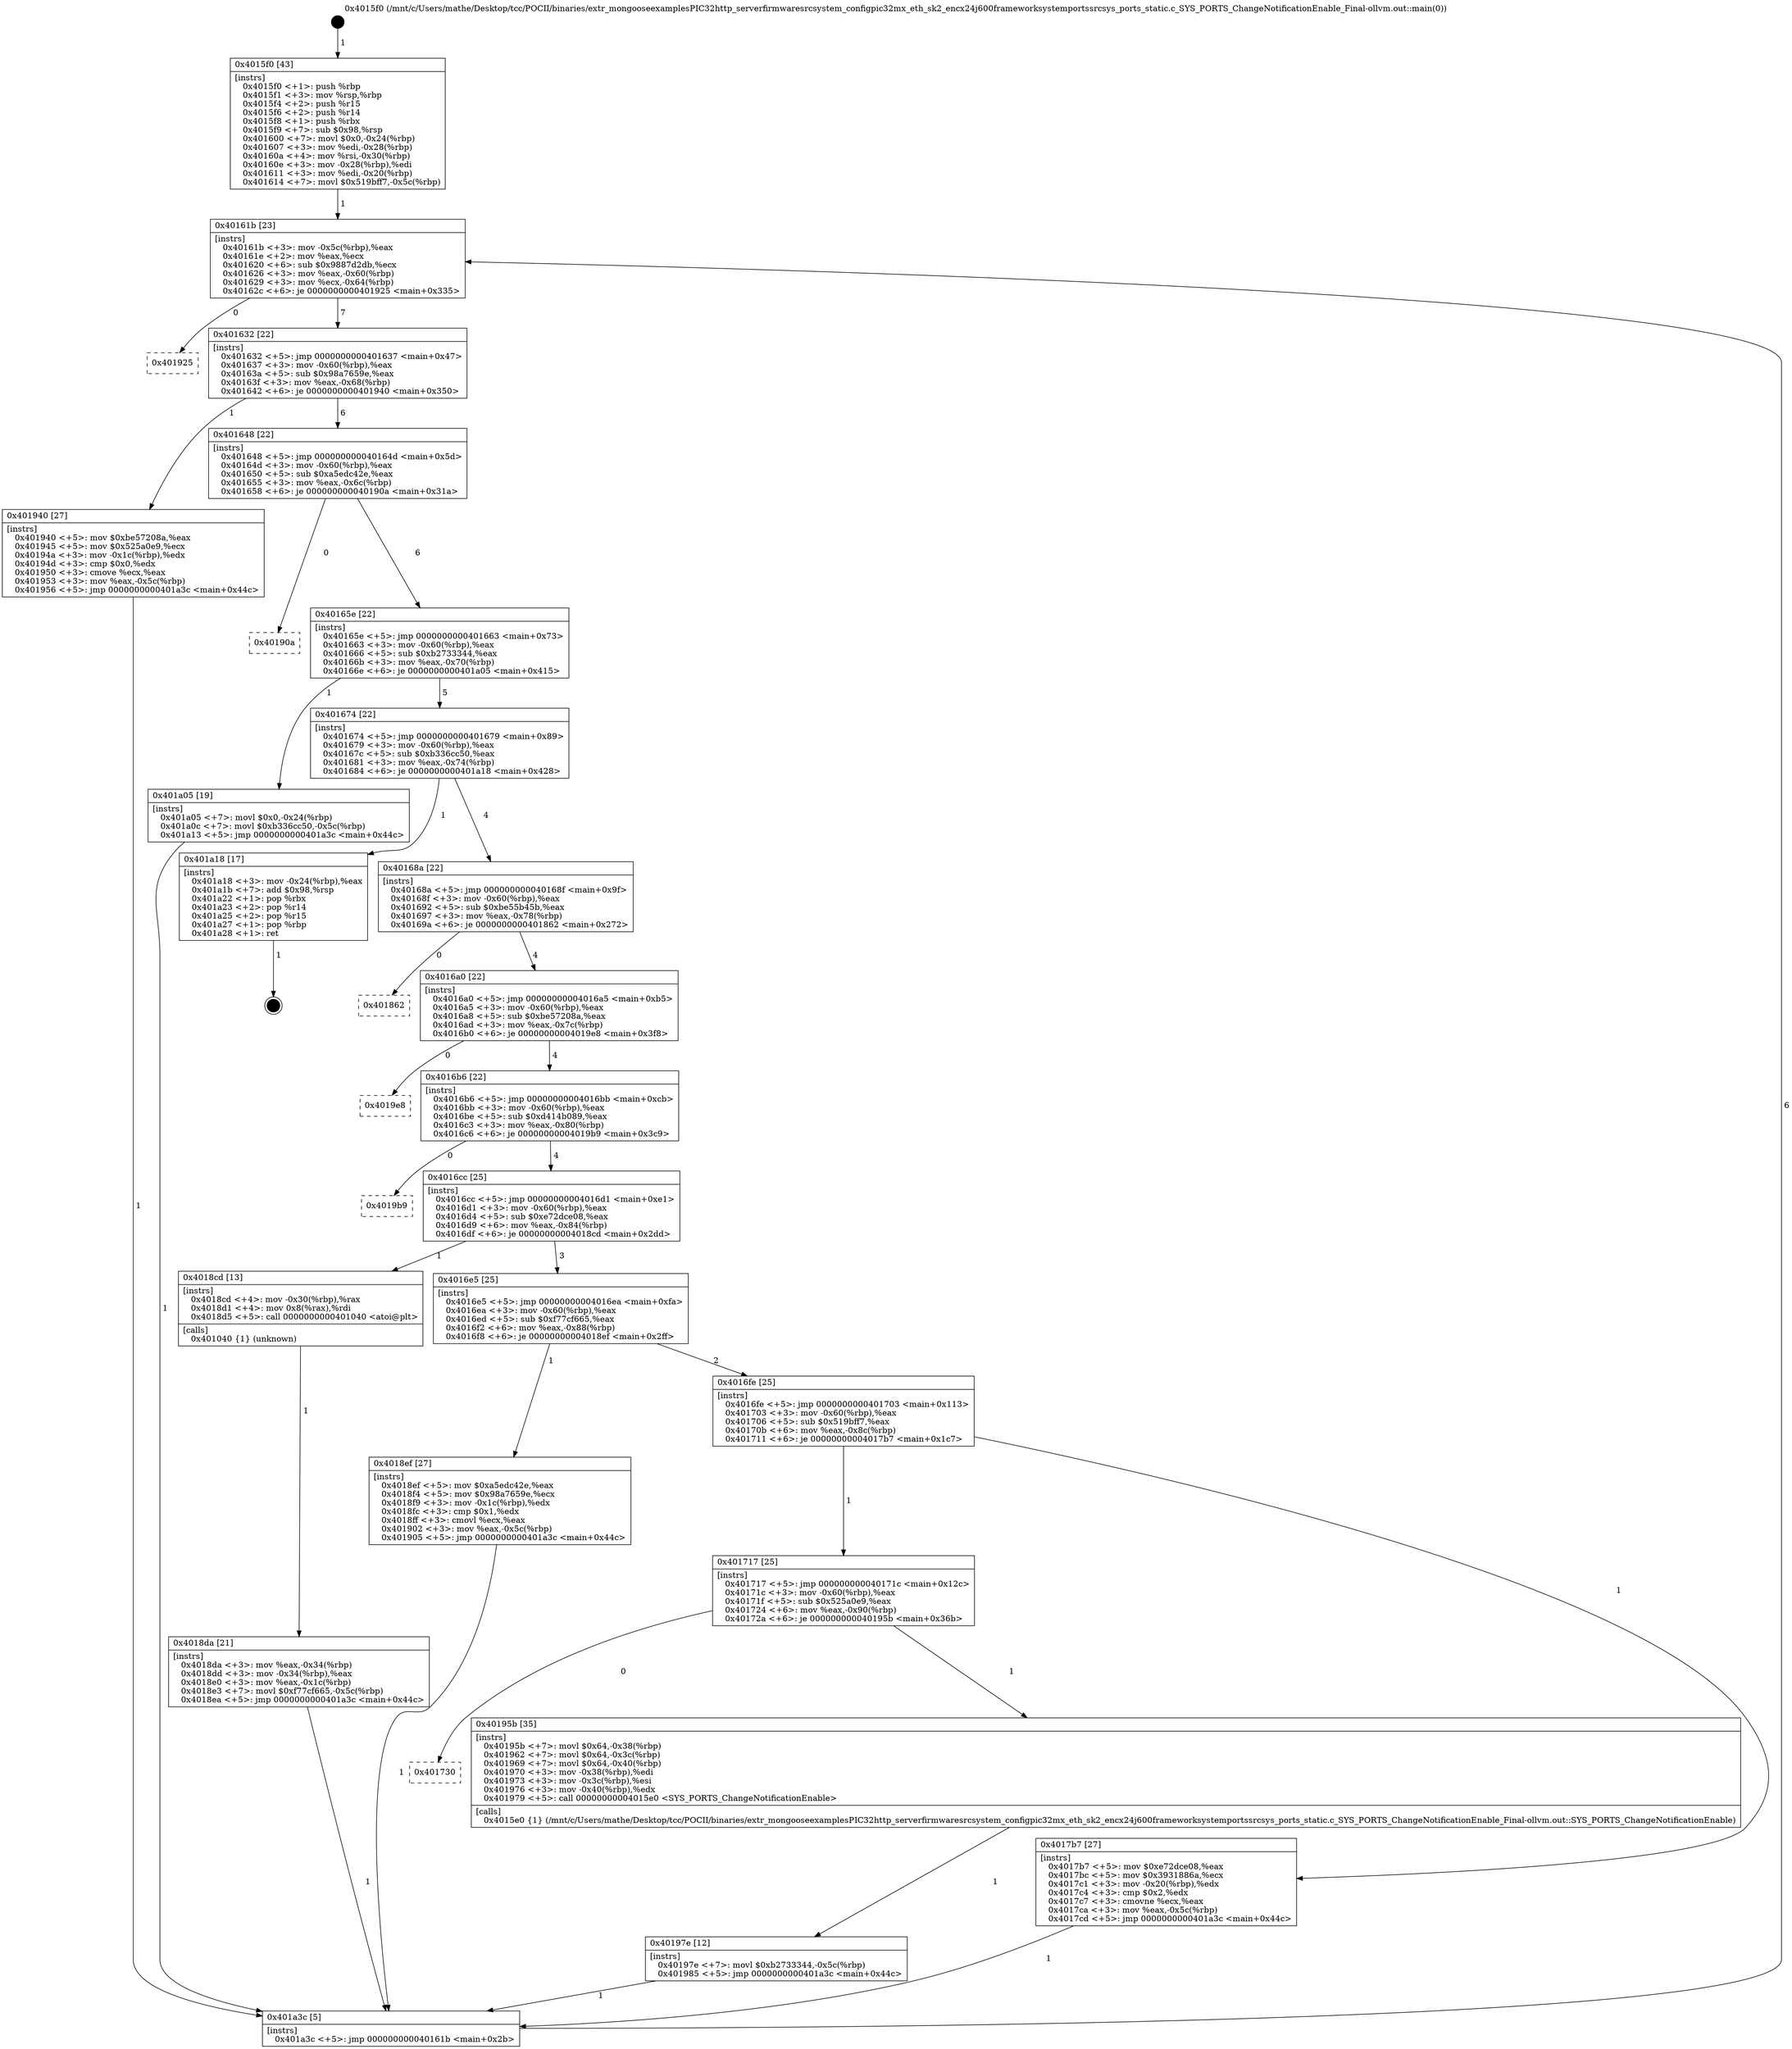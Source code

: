 digraph "0x4015f0" {
  label = "0x4015f0 (/mnt/c/Users/mathe/Desktop/tcc/POCII/binaries/extr_mongooseexamplesPIC32http_serverfirmwaresrcsystem_configpic32mx_eth_sk2_encx24j600frameworksystemportssrcsys_ports_static.c_SYS_PORTS_ChangeNotificationEnable_Final-ollvm.out::main(0))"
  labelloc = "t"
  node[shape=record]

  Entry [label="",width=0.3,height=0.3,shape=circle,fillcolor=black,style=filled]
  "0x40161b" [label="{
     0x40161b [23]\l
     | [instrs]\l
     &nbsp;&nbsp;0x40161b \<+3\>: mov -0x5c(%rbp),%eax\l
     &nbsp;&nbsp;0x40161e \<+2\>: mov %eax,%ecx\l
     &nbsp;&nbsp;0x401620 \<+6\>: sub $0x9887d2db,%ecx\l
     &nbsp;&nbsp;0x401626 \<+3\>: mov %eax,-0x60(%rbp)\l
     &nbsp;&nbsp;0x401629 \<+3\>: mov %ecx,-0x64(%rbp)\l
     &nbsp;&nbsp;0x40162c \<+6\>: je 0000000000401925 \<main+0x335\>\l
  }"]
  "0x401925" [label="{
     0x401925\l
  }", style=dashed]
  "0x401632" [label="{
     0x401632 [22]\l
     | [instrs]\l
     &nbsp;&nbsp;0x401632 \<+5\>: jmp 0000000000401637 \<main+0x47\>\l
     &nbsp;&nbsp;0x401637 \<+3\>: mov -0x60(%rbp),%eax\l
     &nbsp;&nbsp;0x40163a \<+5\>: sub $0x98a7659e,%eax\l
     &nbsp;&nbsp;0x40163f \<+3\>: mov %eax,-0x68(%rbp)\l
     &nbsp;&nbsp;0x401642 \<+6\>: je 0000000000401940 \<main+0x350\>\l
  }"]
  Exit [label="",width=0.3,height=0.3,shape=circle,fillcolor=black,style=filled,peripheries=2]
  "0x401940" [label="{
     0x401940 [27]\l
     | [instrs]\l
     &nbsp;&nbsp;0x401940 \<+5\>: mov $0xbe57208a,%eax\l
     &nbsp;&nbsp;0x401945 \<+5\>: mov $0x525a0e9,%ecx\l
     &nbsp;&nbsp;0x40194a \<+3\>: mov -0x1c(%rbp),%edx\l
     &nbsp;&nbsp;0x40194d \<+3\>: cmp $0x0,%edx\l
     &nbsp;&nbsp;0x401950 \<+3\>: cmove %ecx,%eax\l
     &nbsp;&nbsp;0x401953 \<+3\>: mov %eax,-0x5c(%rbp)\l
     &nbsp;&nbsp;0x401956 \<+5\>: jmp 0000000000401a3c \<main+0x44c\>\l
  }"]
  "0x401648" [label="{
     0x401648 [22]\l
     | [instrs]\l
     &nbsp;&nbsp;0x401648 \<+5\>: jmp 000000000040164d \<main+0x5d\>\l
     &nbsp;&nbsp;0x40164d \<+3\>: mov -0x60(%rbp),%eax\l
     &nbsp;&nbsp;0x401650 \<+5\>: sub $0xa5edc42e,%eax\l
     &nbsp;&nbsp;0x401655 \<+3\>: mov %eax,-0x6c(%rbp)\l
     &nbsp;&nbsp;0x401658 \<+6\>: je 000000000040190a \<main+0x31a\>\l
  }"]
  "0x40197e" [label="{
     0x40197e [12]\l
     | [instrs]\l
     &nbsp;&nbsp;0x40197e \<+7\>: movl $0xb2733344,-0x5c(%rbp)\l
     &nbsp;&nbsp;0x401985 \<+5\>: jmp 0000000000401a3c \<main+0x44c\>\l
  }"]
  "0x40190a" [label="{
     0x40190a\l
  }", style=dashed]
  "0x40165e" [label="{
     0x40165e [22]\l
     | [instrs]\l
     &nbsp;&nbsp;0x40165e \<+5\>: jmp 0000000000401663 \<main+0x73\>\l
     &nbsp;&nbsp;0x401663 \<+3\>: mov -0x60(%rbp),%eax\l
     &nbsp;&nbsp;0x401666 \<+5\>: sub $0xb2733344,%eax\l
     &nbsp;&nbsp;0x40166b \<+3\>: mov %eax,-0x70(%rbp)\l
     &nbsp;&nbsp;0x40166e \<+6\>: je 0000000000401a05 \<main+0x415\>\l
  }"]
  "0x401730" [label="{
     0x401730\l
  }", style=dashed]
  "0x401a05" [label="{
     0x401a05 [19]\l
     | [instrs]\l
     &nbsp;&nbsp;0x401a05 \<+7\>: movl $0x0,-0x24(%rbp)\l
     &nbsp;&nbsp;0x401a0c \<+7\>: movl $0xb336cc50,-0x5c(%rbp)\l
     &nbsp;&nbsp;0x401a13 \<+5\>: jmp 0000000000401a3c \<main+0x44c\>\l
  }"]
  "0x401674" [label="{
     0x401674 [22]\l
     | [instrs]\l
     &nbsp;&nbsp;0x401674 \<+5\>: jmp 0000000000401679 \<main+0x89\>\l
     &nbsp;&nbsp;0x401679 \<+3\>: mov -0x60(%rbp),%eax\l
     &nbsp;&nbsp;0x40167c \<+5\>: sub $0xb336cc50,%eax\l
     &nbsp;&nbsp;0x401681 \<+3\>: mov %eax,-0x74(%rbp)\l
     &nbsp;&nbsp;0x401684 \<+6\>: je 0000000000401a18 \<main+0x428\>\l
  }"]
  "0x40195b" [label="{
     0x40195b [35]\l
     | [instrs]\l
     &nbsp;&nbsp;0x40195b \<+7\>: movl $0x64,-0x38(%rbp)\l
     &nbsp;&nbsp;0x401962 \<+7\>: movl $0x64,-0x3c(%rbp)\l
     &nbsp;&nbsp;0x401969 \<+7\>: movl $0x64,-0x40(%rbp)\l
     &nbsp;&nbsp;0x401970 \<+3\>: mov -0x38(%rbp),%edi\l
     &nbsp;&nbsp;0x401973 \<+3\>: mov -0x3c(%rbp),%esi\l
     &nbsp;&nbsp;0x401976 \<+3\>: mov -0x40(%rbp),%edx\l
     &nbsp;&nbsp;0x401979 \<+5\>: call 00000000004015e0 \<SYS_PORTS_ChangeNotificationEnable\>\l
     | [calls]\l
     &nbsp;&nbsp;0x4015e0 \{1\} (/mnt/c/Users/mathe/Desktop/tcc/POCII/binaries/extr_mongooseexamplesPIC32http_serverfirmwaresrcsystem_configpic32mx_eth_sk2_encx24j600frameworksystemportssrcsys_ports_static.c_SYS_PORTS_ChangeNotificationEnable_Final-ollvm.out::SYS_PORTS_ChangeNotificationEnable)\l
  }"]
  "0x401a18" [label="{
     0x401a18 [17]\l
     | [instrs]\l
     &nbsp;&nbsp;0x401a18 \<+3\>: mov -0x24(%rbp),%eax\l
     &nbsp;&nbsp;0x401a1b \<+7\>: add $0x98,%rsp\l
     &nbsp;&nbsp;0x401a22 \<+1\>: pop %rbx\l
     &nbsp;&nbsp;0x401a23 \<+2\>: pop %r14\l
     &nbsp;&nbsp;0x401a25 \<+2\>: pop %r15\l
     &nbsp;&nbsp;0x401a27 \<+1\>: pop %rbp\l
     &nbsp;&nbsp;0x401a28 \<+1\>: ret\l
  }"]
  "0x40168a" [label="{
     0x40168a [22]\l
     | [instrs]\l
     &nbsp;&nbsp;0x40168a \<+5\>: jmp 000000000040168f \<main+0x9f\>\l
     &nbsp;&nbsp;0x40168f \<+3\>: mov -0x60(%rbp),%eax\l
     &nbsp;&nbsp;0x401692 \<+5\>: sub $0xbe55b45b,%eax\l
     &nbsp;&nbsp;0x401697 \<+3\>: mov %eax,-0x78(%rbp)\l
     &nbsp;&nbsp;0x40169a \<+6\>: je 0000000000401862 \<main+0x272\>\l
  }"]
  "0x4018da" [label="{
     0x4018da [21]\l
     | [instrs]\l
     &nbsp;&nbsp;0x4018da \<+3\>: mov %eax,-0x34(%rbp)\l
     &nbsp;&nbsp;0x4018dd \<+3\>: mov -0x34(%rbp),%eax\l
     &nbsp;&nbsp;0x4018e0 \<+3\>: mov %eax,-0x1c(%rbp)\l
     &nbsp;&nbsp;0x4018e3 \<+7\>: movl $0xf77cf665,-0x5c(%rbp)\l
     &nbsp;&nbsp;0x4018ea \<+5\>: jmp 0000000000401a3c \<main+0x44c\>\l
  }"]
  "0x401862" [label="{
     0x401862\l
  }", style=dashed]
  "0x4016a0" [label="{
     0x4016a0 [22]\l
     | [instrs]\l
     &nbsp;&nbsp;0x4016a0 \<+5\>: jmp 00000000004016a5 \<main+0xb5\>\l
     &nbsp;&nbsp;0x4016a5 \<+3\>: mov -0x60(%rbp),%eax\l
     &nbsp;&nbsp;0x4016a8 \<+5\>: sub $0xbe57208a,%eax\l
     &nbsp;&nbsp;0x4016ad \<+3\>: mov %eax,-0x7c(%rbp)\l
     &nbsp;&nbsp;0x4016b0 \<+6\>: je 00000000004019e8 \<main+0x3f8\>\l
  }"]
  "0x4015f0" [label="{
     0x4015f0 [43]\l
     | [instrs]\l
     &nbsp;&nbsp;0x4015f0 \<+1\>: push %rbp\l
     &nbsp;&nbsp;0x4015f1 \<+3\>: mov %rsp,%rbp\l
     &nbsp;&nbsp;0x4015f4 \<+2\>: push %r15\l
     &nbsp;&nbsp;0x4015f6 \<+2\>: push %r14\l
     &nbsp;&nbsp;0x4015f8 \<+1\>: push %rbx\l
     &nbsp;&nbsp;0x4015f9 \<+7\>: sub $0x98,%rsp\l
     &nbsp;&nbsp;0x401600 \<+7\>: movl $0x0,-0x24(%rbp)\l
     &nbsp;&nbsp;0x401607 \<+3\>: mov %edi,-0x28(%rbp)\l
     &nbsp;&nbsp;0x40160a \<+4\>: mov %rsi,-0x30(%rbp)\l
     &nbsp;&nbsp;0x40160e \<+3\>: mov -0x28(%rbp),%edi\l
     &nbsp;&nbsp;0x401611 \<+3\>: mov %edi,-0x20(%rbp)\l
     &nbsp;&nbsp;0x401614 \<+7\>: movl $0x519bff7,-0x5c(%rbp)\l
  }"]
  "0x4019e8" [label="{
     0x4019e8\l
  }", style=dashed]
  "0x4016b6" [label="{
     0x4016b6 [22]\l
     | [instrs]\l
     &nbsp;&nbsp;0x4016b6 \<+5\>: jmp 00000000004016bb \<main+0xcb\>\l
     &nbsp;&nbsp;0x4016bb \<+3\>: mov -0x60(%rbp),%eax\l
     &nbsp;&nbsp;0x4016be \<+5\>: sub $0xd414b089,%eax\l
     &nbsp;&nbsp;0x4016c3 \<+3\>: mov %eax,-0x80(%rbp)\l
     &nbsp;&nbsp;0x4016c6 \<+6\>: je 00000000004019b9 \<main+0x3c9\>\l
  }"]
  "0x401a3c" [label="{
     0x401a3c [5]\l
     | [instrs]\l
     &nbsp;&nbsp;0x401a3c \<+5\>: jmp 000000000040161b \<main+0x2b\>\l
  }"]
  "0x4019b9" [label="{
     0x4019b9\l
  }", style=dashed]
  "0x4016cc" [label="{
     0x4016cc [25]\l
     | [instrs]\l
     &nbsp;&nbsp;0x4016cc \<+5\>: jmp 00000000004016d1 \<main+0xe1\>\l
     &nbsp;&nbsp;0x4016d1 \<+3\>: mov -0x60(%rbp),%eax\l
     &nbsp;&nbsp;0x4016d4 \<+5\>: sub $0xe72dce08,%eax\l
     &nbsp;&nbsp;0x4016d9 \<+6\>: mov %eax,-0x84(%rbp)\l
     &nbsp;&nbsp;0x4016df \<+6\>: je 00000000004018cd \<main+0x2dd\>\l
  }"]
  "0x401717" [label="{
     0x401717 [25]\l
     | [instrs]\l
     &nbsp;&nbsp;0x401717 \<+5\>: jmp 000000000040171c \<main+0x12c\>\l
     &nbsp;&nbsp;0x40171c \<+3\>: mov -0x60(%rbp),%eax\l
     &nbsp;&nbsp;0x40171f \<+5\>: sub $0x525a0e9,%eax\l
     &nbsp;&nbsp;0x401724 \<+6\>: mov %eax,-0x90(%rbp)\l
     &nbsp;&nbsp;0x40172a \<+6\>: je 000000000040195b \<main+0x36b\>\l
  }"]
  "0x4018cd" [label="{
     0x4018cd [13]\l
     | [instrs]\l
     &nbsp;&nbsp;0x4018cd \<+4\>: mov -0x30(%rbp),%rax\l
     &nbsp;&nbsp;0x4018d1 \<+4\>: mov 0x8(%rax),%rdi\l
     &nbsp;&nbsp;0x4018d5 \<+5\>: call 0000000000401040 \<atoi@plt\>\l
     | [calls]\l
     &nbsp;&nbsp;0x401040 \{1\} (unknown)\l
  }"]
  "0x4016e5" [label="{
     0x4016e5 [25]\l
     | [instrs]\l
     &nbsp;&nbsp;0x4016e5 \<+5\>: jmp 00000000004016ea \<main+0xfa\>\l
     &nbsp;&nbsp;0x4016ea \<+3\>: mov -0x60(%rbp),%eax\l
     &nbsp;&nbsp;0x4016ed \<+5\>: sub $0xf77cf665,%eax\l
     &nbsp;&nbsp;0x4016f2 \<+6\>: mov %eax,-0x88(%rbp)\l
     &nbsp;&nbsp;0x4016f8 \<+6\>: je 00000000004018ef \<main+0x2ff\>\l
  }"]
  "0x4017b7" [label="{
     0x4017b7 [27]\l
     | [instrs]\l
     &nbsp;&nbsp;0x4017b7 \<+5\>: mov $0xe72dce08,%eax\l
     &nbsp;&nbsp;0x4017bc \<+5\>: mov $0x3931886a,%ecx\l
     &nbsp;&nbsp;0x4017c1 \<+3\>: mov -0x20(%rbp),%edx\l
     &nbsp;&nbsp;0x4017c4 \<+3\>: cmp $0x2,%edx\l
     &nbsp;&nbsp;0x4017c7 \<+3\>: cmovne %ecx,%eax\l
     &nbsp;&nbsp;0x4017ca \<+3\>: mov %eax,-0x5c(%rbp)\l
     &nbsp;&nbsp;0x4017cd \<+5\>: jmp 0000000000401a3c \<main+0x44c\>\l
  }"]
  "0x4018ef" [label="{
     0x4018ef [27]\l
     | [instrs]\l
     &nbsp;&nbsp;0x4018ef \<+5\>: mov $0xa5edc42e,%eax\l
     &nbsp;&nbsp;0x4018f4 \<+5\>: mov $0x98a7659e,%ecx\l
     &nbsp;&nbsp;0x4018f9 \<+3\>: mov -0x1c(%rbp),%edx\l
     &nbsp;&nbsp;0x4018fc \<+3\>: cmp $0x1,%edx\l
     &nbsp;&nbsp;0x4018ff \<+3\>: cmovl %ecx,%eax\l
     &nbsp;&nbsp;0x401902 \<+3\>: mov %eax,-0x5c(%rbp)\l
     &nbsp;&nbsp;0x401905 \<+5\>: jmp 0000000000401a3c \<main+0x44c\>\l
  }"]
  "0x4016fe" [label="{
     0x4016fe [25]\l
     | [instrs]\l
     &nbsp;&nbsp;0x4016fe \<+5\>: jmp 0000000000401703 \<main+0x113\>\l
     &nbsp;&nbsp;0x401703 \<+3\>: mov -0x60(%rbp),%eax\l
     &nbsp;&nbsp;0x401706 \<+5\>: sub $0x519bff7,%eax\l
     &nbsp;&nbsp;0x40170b \<+6\>: mov %eax,-0x8c(%rbp)\l
     &nbsp;&nbsp;0x401711 \<+6\>: je 00000000004017b7 \<main+0x1c7\>\l
  }"]
  Entry -> "0x4015f0" [label=" 1"]
  "0x40161b" -> "0x401925" [label=" 0"]
  "0x40161b" -> "0x401632" [label=" 7"]
  "0x401a18" -> Exit [label=" 1"]
  "0x401632" -> "0x401940" [label=" 1"]
  "0x401632" -> "0x401648" [label=" 6"]
  "0x401a05" -> "0x401a3c" [label=" 1"]
  "0x401648" -> "0x40190a" [label=" 0"]
  "0x401648" -> "0x40165e" [label=" 6"]
  "0x40197e" -> "0x401a3c" [label=" 1"]
  "0x40165e" -> "0x401a05" [label=" 1"]
  "0x40165e" -> "0x401674" [label=" 5"]
  "0x40195b" -> "0x40197e" [label=" 1"]
  "0x401674" -> "0x401a18" [label=" 1"]
  "0x401674" -> "0x40168a" [label=" 4"]
  "0x401717" -> "0x401730" [label=" 0"]
  "0x40168a" -> "0x401862" [label=" 0"]
  "0x40168a" -> "0x4016a0" [label=" 4"]
  "0x401717" -> "0x40195b" [label=" 1"]
  "0x4016a0" -> "0x4019e8" [label=" 0"]
  "0x4016a0" -> "0x4016b6" [label=" 4"]
  "0x401940" -> "0x401a3c" [label=" 1"]
  "0x4016b6" -> "0x4019b9" [label=" 0"]
  "0x4016b6" -> "0x4016cc" [label=" 4"]
  "0x4018ef" -> "0x401a3c" [label=" 1"]
  "0x4016cc" -> "0x4018cd" [label=" 1"]
  "0x4016cc" -> "0x4016e5" [label=" 3"]
  "0x4018da" -> "0x401a3c" [label=" 1"]
  "0x4016e5" -> "0x4018ef" [label=" 1"]
  "0x4016e5" -> "0x4016fe" [label=" 2"]
  "0x4018cd" -> "0x4018da" [label=" 1"]
  "0x4016fe" -> "0x4017b7" [label=" 1"]
  "0x4016fe" -> "0x401717" [label=" 1"]
  "0x4017b7" -> "0x401a3c" [label=" 1"]
  "0x4015f0" -> "0x40161b" [label=" 1"]
  "0x401a3c" -> "0x40161b" [label=" 6"]
}
